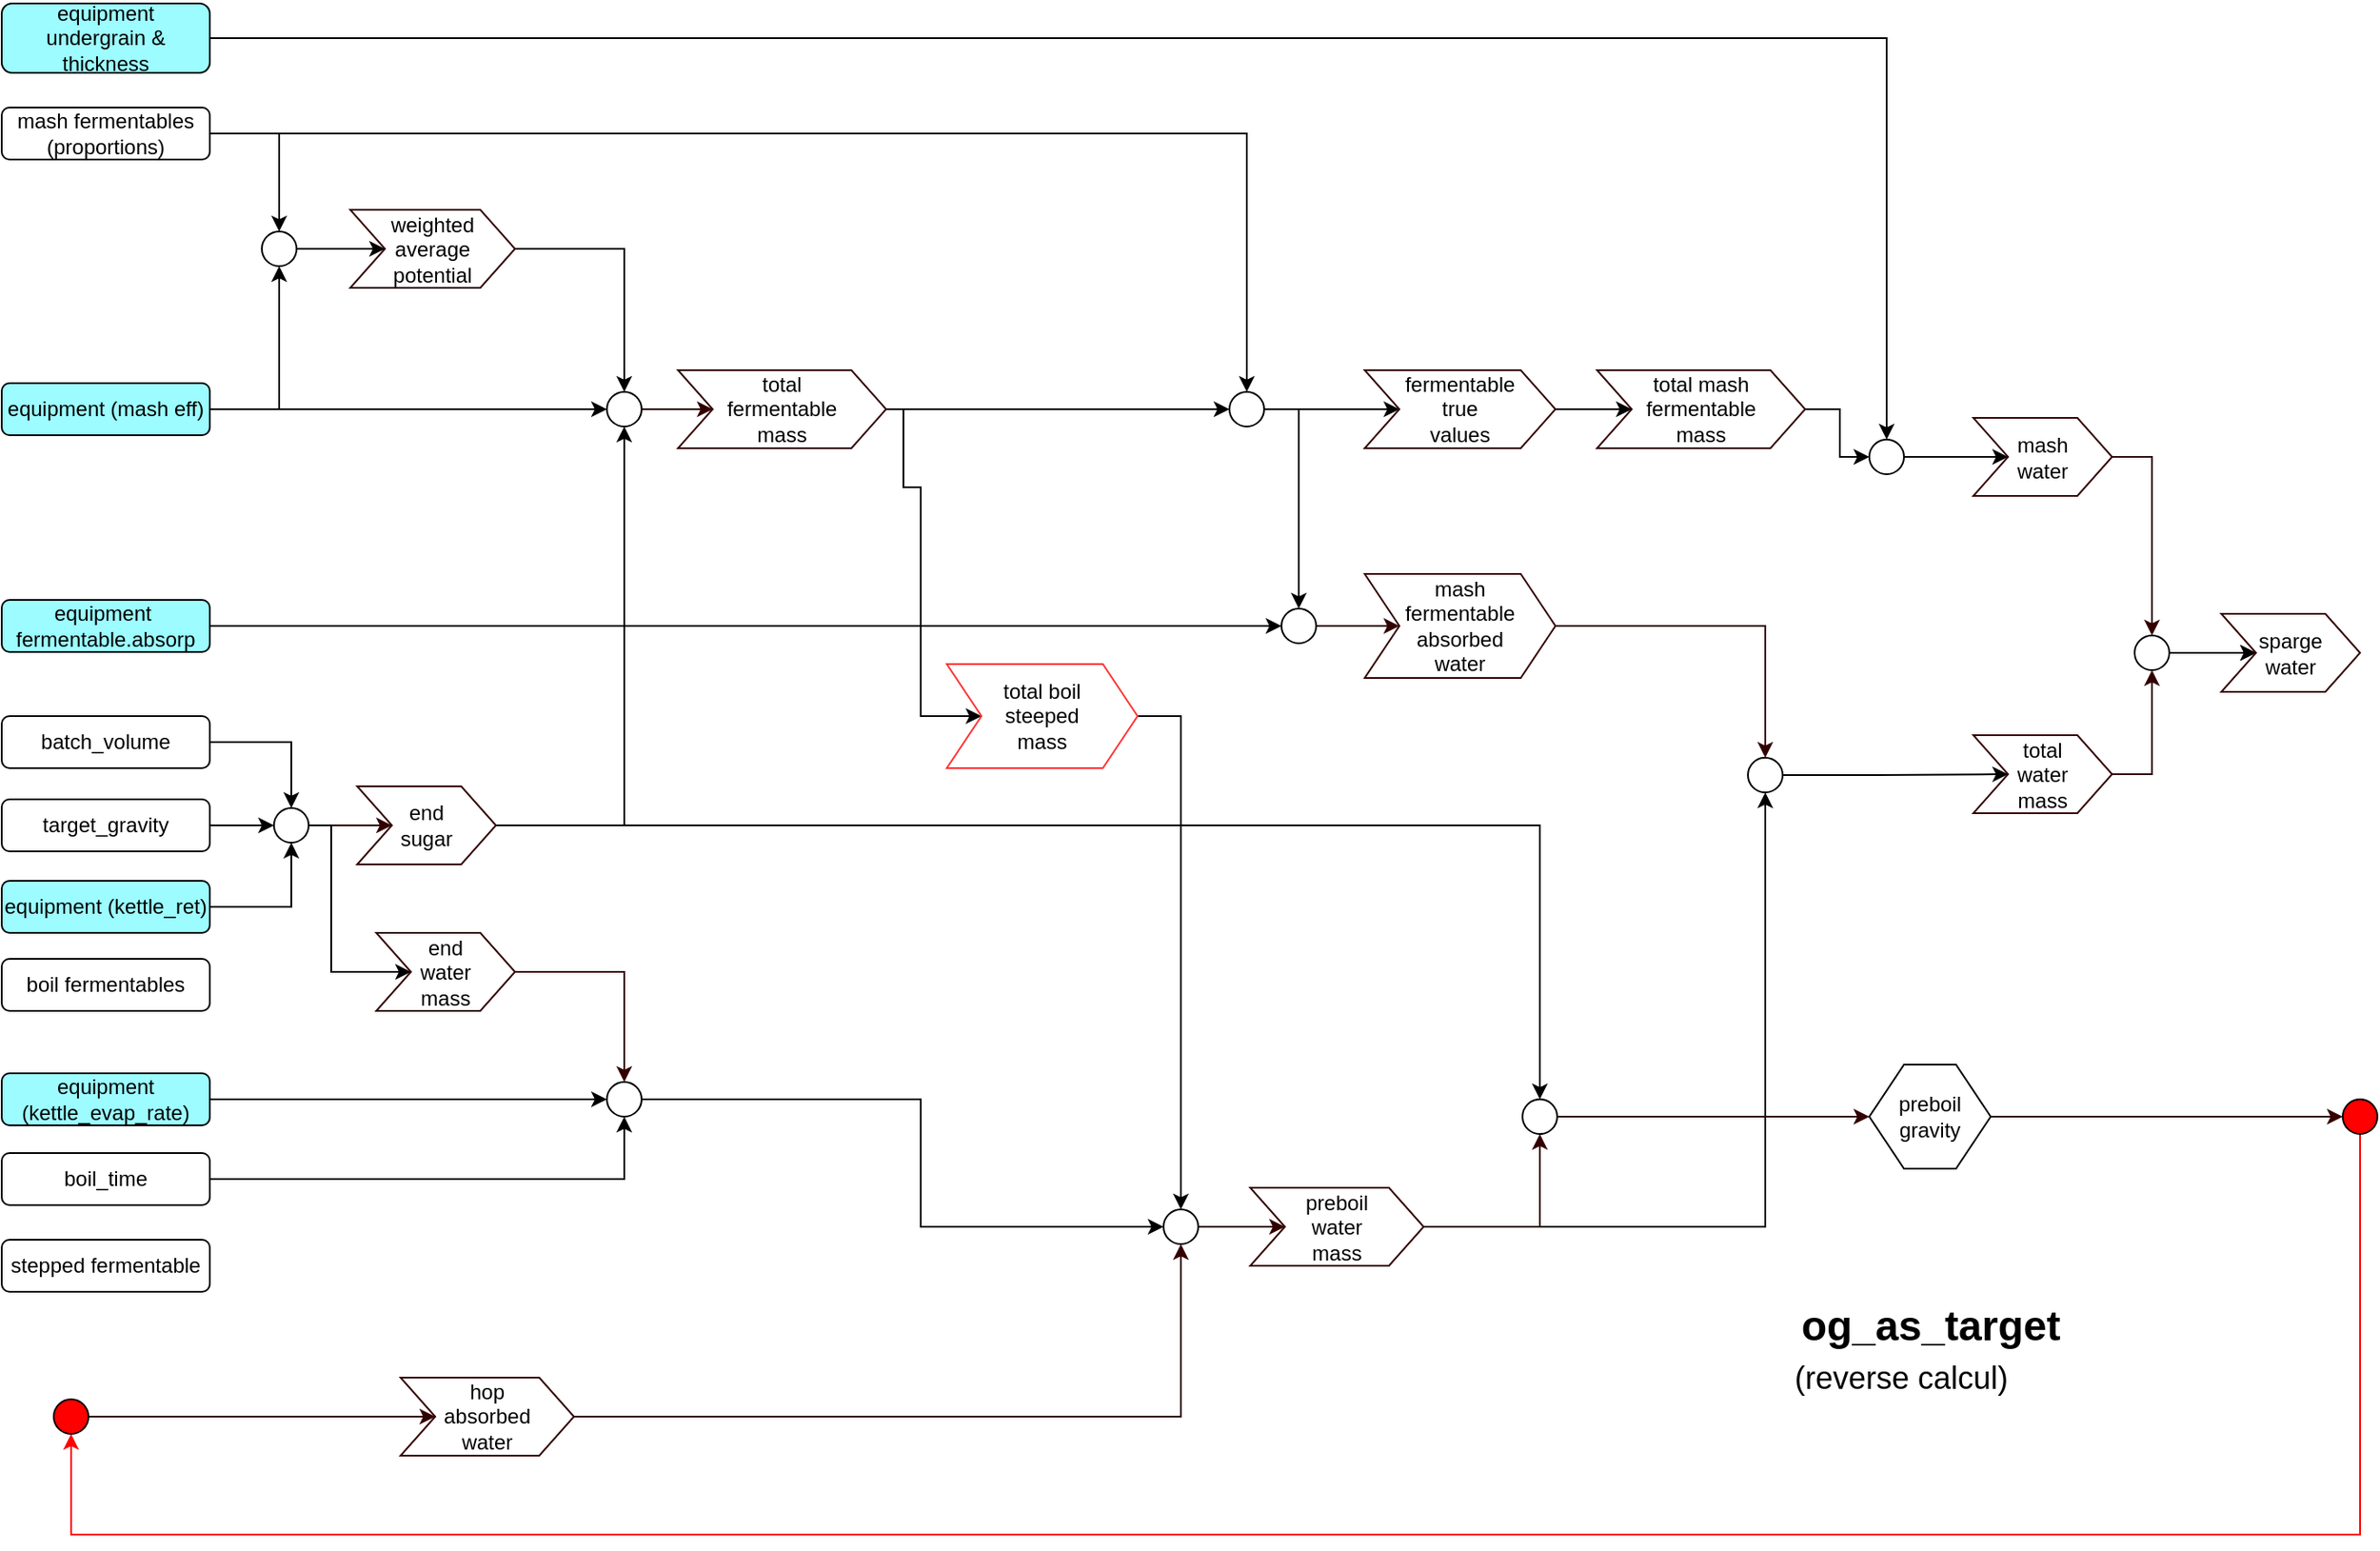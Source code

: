 <mxfile version="20.8.10" type="device"><diagram name="Page-1" id="UK92FLJM5E5KRSDCl4uf"><mxGraphModel dx="2074" dy="1198" grid="1" gridSize="10" guides="1" tooltips="1" connect="1" arrows="1" fold="1" page="1" pageScale="1" pageWidth="4681" pageHeight="3300" math="0" shadow="0"><root><mxCell id="0"/><mxCell id="1" parent="0"/><mxCell id="toqTpZiouw5fdcBFC_iM-20" style="edgeStyle=orthogonalEdgeStyle;rounded=0;orthogonalLoop=1;jettySize=auto;html=1;exitX=1;exitY=0.5;exitDx=0;exitDy=0;entryX=0.5;entryY=0;entryDx=0;entryDy=0;" parent="1" source="toqTpZiouw5fdcBFC_iM-5" target="toqTpZiouw5fdcBFC_iM-16" edge="1"><mxGeometry relative="1" as="geometry"/></mxCell><mxCell id="toqTpZiouw5fdcBFC_iM-5" value="batch_volume" style="rounded=1;whiteSpace=wrap;html=1;" parent="1" vertex="1"><mxGeometry x="10" y="421" width="120" height="30" as="geometry"/></mxCell><mxCell id="toqTpZiouw5fdcBFC_iM-18" style="edgeStyle=orthogonalEdgeStyle;rounded=0;orthogonalLoop=1;jettySize=auto;html=1;exitX=1;exitY=0.5;exitDx=0;exitDy=0;entryX=0;entryY=0.5;entryDx=0;entryDy=0;" parent="1" source="toqTpZiouw5fdcBFC_iM-6" target="toqTpZiouw5fdcBFC_iM-16" edge="1"><mxGeometry relative="1" as="geometry"><mxPoint x="190" y="96.952" as="targetPoint"/></mxGeometry></mxCell><mxCell id="toqTpZiouw5fdcBFC_iM-6" value="target_gravity" style="rounded=1;whiteSpace=wrap;html=1;" parent="1" vertex="1"><mxGeometry x="10" y="469" width="120" height="30" as="geometry"/></mxCell><mxCell id="toqTpZiouw5fdcBFC_iM-19" style="edgeStyle=orthogonalEdgeStyle;rounded=0;orthogonalLoop=1;jettySize=auto;html=1;exitX=1;exitY=0.5;exitDx=0;exitDy=0;entryX=0.5;entryY=1;entryDx=0;entryDy=0;" parent="1" source="toqTpZiouw5fdcBFC_iM-9" target="toqTpZiouw5fdcBFC_iM-16" edge="1"><mxGeometry relative="1" as="geometry"/></mxCell><mxCell id="toqTpZiouw5fdcBFC_iM-9" value="equipment (kettle_ret)" style="rounded=1;whiteSpace=wrap;html=1;fillColor=#9CFCFF;" parent="1" vertex="1"><mxGeometry x="10" y="516" width="120" height="30" as="geometry"/></mxCell><mxCell id="q1qbBVMWvFaWI6HLYUOO-2" style="edgeStyle=orthogonalEdgeStyle;rounded=0;orthogonalLoop=1;jettySize=auto;html=1;exitX=1;exitY=0.5;exitDx=0;exitDy=0;entryX=0;entryY=0.5;entryDx=0;entryDy=0;strokeColor=#330000;" parent="1" source="toqTpZiouw5fdcBFC_iM-16" target="q1qbBVMWvFaWI6HLYUOO-1" edge="1"><mxGeometry relative="1" as="geometry"/></mxCell><mxCell id="s1BNw1cGBa8xR3kwshVh-38" style="edgeStyle=orthogonalEdgeStyle;rounded=0;orthogonalLoop=1;jettySize=auto;html=1;exitX=1;exitY=0.5;exitDx=0;exitDy=0;entryX=0;entryY=0.5;entryDx=0;entryDy=0;" edge="1" parent="1" source="toqTpZiouw5fdcBFC_iM-16" target="q1qbBVMWvFaWI6HLYUOO-35"><mxGeometry relative="1" as="geometry"><Array as="points"><mxPoint x="200" y="484"/><mxPoint x="200" y="569"/></Array></mxGeometry></mxCell><mxCell id="toqTpZiouw5fdcBFC_iM-16" value="" style="ellipse;whiteSpace=wrap;html=1;aspect=fixed;" parent="1" vertex="1"><mxGeometry x="167" y="474" width="20" height="20" as="geometry"/></mxCell><mxCell id="toqTpZiouw5fdcBFC_iM-22" value="boil fermentables" style="rounded=1;whiteSpace=wrap;html=1;" parent="1" vertex="1"><mxGeometry x="10" y="561" width="120" height="30" as="geometry"/></mxCell><mxCell id="s1BNw1cGBa8xR3kwshVh-28" style="edgeStyle=orthogonalEdgeStyle;rounded=0;orthogonalLoop=1;jettySize=auto;html=1;exitX=1;exitY=0.5;exitDx=0;exitDy=0;entryX=0.5;entryY=0;entryDx=0;entryDy=0;" edge="1" parent="1" source="toqTpZiouw5fdcBFC_iM-31" target="toqTpZiouw5fdcBFC_iM-46"><mxGeometry relative="1" as="geometry"/></mxCell><mxCell id="s1BNw1cGBa8xR3kwshVh-35" style="edgeStyle=orthogonalEdgeStyle;rounded=0;orthogonalLoop=1;jettySize=auto;html=1;exitX=1;exitY=0.5;exitDx=0;exitDy=0;entryX=0.5;entryY=0;entryDx=0;entryDy=0;" edge="1" parent="1" source="toqTpZiouw5fdcBFC_iM-31" target="s1BNw1cGBa8xR3kwshVh-32"><mxGeometry relative="1" as="geometry"/></mxCell><mxCell id="toqTpZiouw5fdcBFC_iM-31" value="mash fermentables (proportions)" style="rounded=1;whiteSpace=wrap;html=1;" parent="1" vertex="1"><mxGeometry x="10" y="70" width="120" height="30" as="geometry"/></mxCell><mxCell id="toqTpZiouw5fdcBFC_iM-43" style="edgeStyle=orthogonalEdgeStyle;rounded=0;orthogonalLoop=1;jettySize=auto;html=1;exitX=1;exitY=0.5;exitDx=0;exitDy=0;entryX=0;entryY=0.5;entryDx=0;entryDy=0;" parent="1" source="toqTpZiouw5fdcBFC_iM-32" target="toqTpZiouw5fdcBFC_iM-33" edge="1"><mxGeometry relative="1" as="geometry"><mxPoint x="130" y="244" as="sourcePoint"/></mxGeometry></mxCell><mxCell id="s1BNw1cGBa8xR3kwshVh-34" style="edgeStyle=orthogonalEdgeStyle;rounded=0;orthogonalLoop=1;jettySize=auto;html=1;exitX=1;exitY=0.5;exitDx=0;exitDy=0;entryX=0.5;entryY=1;entryDx=0;entryDy=0;" edge="1" parent="1" source="toqTpZiouw5fdcBFC_iM-32" target="s1BNw1cGBa8xR3kwshVh-32"><mxGeometry relative="1" as="geometry"><mxPoint x="130" y="244" as="sourcePoint"/></mxGeometry></mxCell><mxCell id="toqTpZiouw5fdcBFC_iM-32" value="equipment (mash eff)" style="rounded=1;whiteSpace=wrap;html=1;fillColor=#9CFCFF;" parent="1" vertex="1"><mxGeometry x="10" y="229" width="120" height="30" as="geometry"/></mxCell><mxCell id="q1qbBVMWvFaWI6HLYUOO-34" style="edgeStyle=orthogonalEdgeStyle;rounded=0;orthogonalLoop=1;jettySize=auto;html=1;exitX=1;exitY=0.5;exitDx=0;exitDy=0;entryX=0;entryY=0.5;entryDx=0;entryDy=0;strokeColor=#330000;" parent="1" source="toqTpZiouw5fdcBFC_iM-33" target="q1qbBVMWvFaWI6HLYUOO-33" edge="1"><mxGeometry relative="1" as="geometry"/></mxCell><mxCell id="toqTpZiouw5fdcBFC_iM-33" value="" style="ellipse;whiteSpace=wrap;html=1;aspect=fixed;" parent="1" vertex="1"><mxGeometry x="359" y="234" width="20" height="20" as="geometry"/></mxCell><mxCell id="s1BNw1cGBa8xR3kwshVh-29" style="edgeStyle=orthogonalEdgeStyle;rounded=0;orthogonalLoop=1;jettySize=auto;html=1;exitX=1;exitY=0.5;exitDx=0;exitDy=0;entryX=0.5;entryY=0;entryDx=0;entryDy=0;" edge="1" parent="1" source="toqTpZiouw5fdcBFC_iM-46" target="toqTpZiouw5fdcBFC_iM-56"><mxGeometry relative="1" as="geometry"/></mxCell><mxCell id="s1BNw1cGBa8xR3kwshVh-36" style="edgeStyle=orthogonalEdgeStyle;rounded=0;orthogonalLoop=1;jettySize=auto;html=1;exitX=1;exitY=0.5;exitDx=0;exitDy=0;entryX=0;entryY=0.5;entryDx=0;entryDy=0;" edge="1" parent="1" source="toqTpZiouw5fdcBFC_iM-46" target="q1qbBVMWvFaWI6HLYUOO-15"><mxGeometry relative="1" as="geometry"/></mxCell><mxCell id="toqTpZiouw5fdcBFC_iM-46" value="" style="ellipse;whiteSpace=wrap;html=1;aspect=fixed;" parent="1" vertex="1"><mxGeometry x="718" y="234" width="20" height="20" as="geometry"/></mxCell><mxCell id="toqTpZiouw5fdcBFC_iM-58" style="edgeStyle=orthogonalEdgeStyle;rounded=0;orthogonalLoop=1;jettySize=auto;html=1;exitX=1;exitY=0.5;exitDx=0;exitDy=0;entryX=0;entryY=0.5;entryDx=0;entryDy=0;" parent="1" source="toqTpZiouw5fdcBFC_iM-55" target="toqTpZiouw5fdcBFC_iM-56" edge="1"><mxGeometry relative="1" as="geometry"/></mxCell><mxCell id="toqTpZiouw5fdcBFC_iM-55" value="equipment&amp;nbsp;&lt;br&gt;fermentable.absorp&lt;br&gt;" style="rounded=1;whiteSpace=wrap;html=1;fillColor=#9CFCFF;" parent="1" vertex="1"><mxGeometry x="10" y="354" width="120" height="30" as="geometry"/></mxCell><mxCell id="q1qbBVMWvFaWI6HLYUOO-24" style="edgeStyle=orthogonalEdgeStyle;rounded=0;orthogonalLoop=1;jettySize=auto;html=1;exitX=1;exitY=0.5;exitDx=0;exitDy=0;entryX=0;entryY=0.5;entryDx=0;entryDy=0;strokeColor=#330000;" parent="1" source="toqTpZiouw5fdcBFC_iM-56" target="q1qbBVMWvFaWI6HLYUOO-22" edge="1"><mxGeometry relative="1" as="geometry"/></mxCell><mxCell id="toqTpZiouw5fdcBFC_iM-56" value="" style="ellipse;whiteSpace=wrap;html=1;aspect=fixed;" parent="1" vertex="1"><mxGeometry x="748" y="359" width="20" height="20" as="geometry"/></mxCell><mxCell id="toqTpZiouw5fdcBFC_iM-63" style="edgeStyle=orthogonalEdgeStyle;rounded=0;orthogonalLoop=1;jettySize=auto;html=1;exitX=1;exitY=0.5;exitDx=0;exitDy=0;entryX=0;entryY=0.5;entryDx=0;entryDy=0;" parent="1" source="toqTpZiouw5fdcBFC_iM-60" target="toqTpZiouw5fdcBFC_iM-62" edge="1"><mxGeometry relative="1" as="geometry"/></mxCell><mxCell id="toqTpZiouw5fdcBFC_iM-60" value="equipment (kettle_evap_rate)" style="rounded=1;whiteSpace=wrap;html=1;fillColor=#9CFCFF;" parent="1" vertex="1"><mxGeometry x="10" y="627" width="120" height="30" as="geometry"/></mxCell><mxCell id="toqTpZiouw5fdcBFC_iM-64" style="edgeStyle=orthogonalEdgeStyle;rounded=0;orthogonalLoop=1;jettySize=auto;html=1;exitX=1;exitY=0.5;exitDx=0;exitDy=0;entryX=0.5;entryY=1;entryDx=0;entryDy=0;" parent="1" source="toqTpZiouw5fdcBFC_iM-61" target="toqTpZiouw5fdcBFC_iM-62" edge="1"><mxGeometry relative="1" as="geometry"/></mxCell><mxCell id="toqTpZiouw5fdcBFC_iM-61" value="boil_time" style="rounded=1;whiteSpace=wrap;html=1;" parent="1" vertex="1"><mxGeometry x="10" y="673" width="120" height="30" as="geometry"/></mxCell><mxCell id="Nu3i2_rFIeKhpyWqW1h5-25" style="edgeStyle=orthogonalEdgeStyle;rounded=0;orthogonalLoop=1;jettySize=auto;html=1;exitX=1;exitY=0.5;exitDx=0;exitDy=0;entryX=0;entryY=0.5;entryDx=0;entryDy=0;" parent="1" source="toqTpZiouw5fdcBFC_iM-62" target="Nu3i2_rFIeKhpyWqW1h5-23" edge="1"><mxGeometry relative="1" as="geometry"><mxPoint x="570" y="716" as="targetPoint"/><Array as="points"><mxPoint x="540" y="642"/><mxPoint x="540" y="716"/></Array></mxGeometry></mxCell><mxCell id="toqTpZiouw5fdcBFC_iM-62" value="" style="ellipse;whiteSpace=wrap;html=1;aspect=fixed;" parent="1" vertex="1"><mxGeometry x="359" y="632" width="20" height="20" as="geometry"/></mxCell><mxCell id="toqTpZiouw5fdcBFC_iM-70" style="edgeStyle=orthogonalEdgeStyle;rounded=0;orthogonalLoop=1;jettySize=auto;html=1;exitX=1;exitY=0.5;exitDx=0;exitDy=0;entryX=0.5;entryY=1;entryDx=0;entryDy=0;" parent="1" source="q1qbBVMWvFaWI6HLYUOO-43" target="toqTpZiouw5fdcBFC_iM-68" edge="1"><mxGeometry relative="1" as="geometry"><mxPoint x="710" y="851" as="sourcePoint"/></mxGeometry></mxCell><mxCell id="l-sXHI29ItyVxgs0cerh-2" style="edgeStyle=orthogonalEdgeStyle;rounded=0;orthogonalLoop=1;jettySize=auto;html=1;exitX=1;exitY=0.5;exitDx=0;exitDy=0;entryX=0.5;entryY=1;entryDx=0;entryDy=0;strokeColor=#330000;" parent="1" source="q1qbBVMWvFaWI6HLYUOO-43" target="l-sXHI29ItyVxgs0cerh-3" edge="1"><mxGeometry relative="1" as="geometry"><mxPoint x="850" y="683" as="targetPoint"/><mxPoint x="710" y="738" as="sourcePoint"/></mxGeometry></mxCell><mxCell id="toqTpZiouw5fdcBFC_iM-73" style="edgeStyle=orthogonalEdgeStyle;rounded=0;orthogonalLoop=1;jettySize=auto;html=1;exitX=1;exitY=0.5;exitDx=0;exitDy=0;entryX=0;entryY=0.5;entryDx=0;entryDy=0;" parent="1" source="toqTpZiouw5fdcBFC_iM-68" target="q1qbBVMWvFaWI6HLYUOO-19" edge="1"><mxGeometry relative="1" as="geometry"><mxPoint x="1087" y="620" as="targetPoint"/></mxGeometry></mxCell><mxCell id="toqTpZiouw5fdcBFC_iM-68" value="" style="ellipse;whiteSpace=wrap;html=1;aspect=fixed;" parent="1" vertex="1"><mxGeometry x="1017" y="445" width="20" height="20" as="geometry"/></mxCell><mxCell id="Nu3i2_rFIeKhpyWqW1h5-16" style="edgeStyle=orthogonalEdgeStyle;rounded=0;orthogonalLoop=1;jettySize=auto;html=1;exitX=1;exitY=0.5;exitDx=0;exitDy=0;entryX=0;entryY=0.5;entryDx=0;entryDy=0;" parent="1" source="toqTpZiouw5fdcBFC_iM-74" target="q1qbBVMWvFaWI6HLYUOO-21" edge="1"><mxGeometry relative="1" as="geometry"><mxPoint x="1212" y="387" as="targetPoint"/></mxGeometry></mxCell><mxCell id="s1BNw1cGBa8xR3kwshVh-17" value="" style="edgeStyle=orthogonalEdgeStyle;rounded=0;orthogonalLoop=1;jettySize=auto;html=1;" edge="1" parent="1" source="toqTpZiouw5fdcBFC_iM-74" target="q1qbBVMWvFaWI6HLYUOO-21"><mxGeometry relative="1" as="geometry"/></mxCell><mxCell id="toqTpZiouw5fdcBFC_iM-74" value="" style="ellipse;whiteSpace=wrap;html=1;aspect=fixed;" parent="1" vertex="1"><mxGeometry x="1240" y="374.5" width="20" height="20" as="geometry"/></mxCell><mxCell id="s1BNw1cGBa8xR3kwshVh-20" style="edgeStyle=orthogonalEdgeStyle;rounded=0;orthogonalLoop=1;jettySize=auto;html=1;exitX=1;exitY=0.5;exitDx=0;exitDy=0;entryX=0;entryY=0.5;entryDx=0;entryDy=0;" edge="1" parent="1" source="Nu3i2_rFIeKhpyWqW1h5-1" target="q1qbBVMWvFaWI6HLYUOO-16"><mxGeometry relative="1" as="geometry"/></mxCell><mxCell id="Nu3i2_rFIeKhpyWqW1h5-1" value="" style="ellipse;whiteSpace=wrap;html=1;aspect=fixed;" parent="1" vertex="1"><mxGeometry x="1087" y="261.5" width="20" height="20" as="geometry"/></mxCell><mxCell id="Nu3i2_rFIeKhpyWqW1h5-10" style="edgeStyle=orthogonalEdgeStyle;rounded=0;orthogonalLoop=1;jettySize=auto;html=1;exitX=1;exitY=0.5;exitDx=0;exitDy=0;entryX=0.5;entryY=0;entryDx=0;entryDy=0;" parent="1" source="Nu3i2_rFIeKhpyWqW1h5-4" target="Nu3i2_rFIeKhpyWqW1h5-1" edge="1"><mxGeometry relative="1" as="geometry"><Array as="points"><mxPoint x="1097" y="30"/></Array></mxGeometry></mxCell><mxCell id="Nu3i2_rFIeKhpyWqW1h5-4" value="equipment&lt;br&gt;undergrain &amp;amp; thickness" style="rounded=1;whiteSpace=wrap;html=1;fillColor=#9CFCFF;" parent="1" vertex="1"><mxGeometry x="10" y="10" width="120" height="40" as="geometry"/></mxCell><mxCell id="q1qbBVMWvFaWI6HLYUOO-44" style="edgeStyle=orthogonalEdgeStyle;rounded=0;orthogonalLoop=1;jettySize=auto;html=1;exitX=1;exitY=0.5;exitDx=0;exitDy=0;entryX=0;entryY=0.5;entryDx=0;entryDy=0;strokeColor=#330000;" parent="1" source="Nu3i2_rFIeKhpyWqW1h5-23" target="q1qbBVMWvFaWI6HLYUOO-43" edge="1"><mxGeometry relative="1" as="geometry"/></mxCell><mxCell id="Nu3i2_rFIeKhpyWqW1h5-23" value="" style="ellipse;whiteSpace=wrap;html=1;aspect=fixed;" parent="1" vertex="1"><mxGeometry x="680" y="705.5" width="20" height="20" as="geometry"/></mxCell><mxCell id="-zxuneQKlaCuid92PYee-1" value="&lt;font style=&quot;font-size: 24px;&quot;&gt;&lt;b&gt;og_as_target&lt;/b&gt;&lt;/font&gt;" style="text;html=1;align=center;verticalAlign=middle;resizable=0;points=[];autosize=1;strokeColor=none;fillColor=none;" parent="1" vertex="1"><mxGeometry x="1037" y="753" width="170" height="40" as="geometry"/></mxCell><mxCell id="94VZ8IX77C2veFTwHes7-1" value="(reverse calcul)" style="text;html=1;align=center;verticalAlign=middle;resizable=0;points=[];autosize=1;strokeColor=none;fillColor=none;fontSize=18;" parent="1" vertex="1"><mxGeometry x="1030" y="783" width="150" height="40" as="geometry"/></mxCell><mxCell id="q1qbBVMWvFaWI6HLYUOO-30" style="edgeStyle=orthogonalEdgeStyle;rounded=0;orthogonalLoop=1;jettySize=auto;html=1;exitX=1;exitY=0.5;exitDx=0;exitDy=0;entryX=0;entryY=0.5;entryDx=0;entryDy=0;strokeColor=#330000;" parent="1" source="l-sXHI29ItyVxgs0cerh-1" target="q1qbBVMWvFaWI6HLYUOO-29" edge="1"><mxGeometry relative="1" as="geometry"/></mxCell><mxCell id="l-sXHI29ItyVxgs0cerh-1" value="preboil&lt;br&gt;gravity" style="shape=hexagon;perimeter=hexagonPerimeter2;whiteSpace=wrap;html=1;fixedSize=1;" parent="1" vertex="1"><mxGeometry x="1087" y="622" width="70" height="60" as="geometry"/></mxCell><mxCell id="l-sXHI29ItyVxgs0cerh-5" style="edgeStyle=orthogonalEdgeStyle;rounded=0;orthogonalLoop=1;jettySize=auto;html=1;entryX=0;entryY=0.5;entryDx=0;entryDy=0;strokeColor=#330000;fillColor=#F0225F;" parent="1" source="l-sXHI29ItyVxgs0cerh-3" target="l-sXHI29ItyVxgs0cerh-1" edge="1"><mxGeometry relative="1" as="geometry"/></mxCell><mxCell id="l-sXHI29ItyVxgs0cerh-3" value="" style="ellipse;whiteSpace=wrap;html=1;aspect=fixed;" parent="1" vertex="1"><mxGeometry x="887" y="642" width="20" height="20" as="geometry"/></mxCell><mxCell id="q1qbBVMWvFaWI6HLYUOO-27" style="edgeStyle=orthogonalEdgeStyle;rounded=0;orthogonalLoop=1;jettySize=auto;html=1;exitX=1;exitY=0.5;exitDx=0;exitDy=0;entryX=0;entryY=0.5;entryDx=0;entryDy=0;strokeColor=#330000;" parent="1" source="lPr3quHn9LsyGg5I-fWV-1" target="q1qbBVMWvFaWI6HLYUOO-26" edge="1"><mxGeometry relative="1" as="geometry"/></mxCell><mxCell id="lPr3quHn9LsyGg5I-fWV-1" value="" style="ellipse;whiteSpace=wrap;html=1;aspect=fixed;fillColor=#FF0000;" parent="1" vertex="1"><mxGeometry x="40" y="815" width="20" height="20" as="geometry"/></mxCell><mxCell id="s1BNw1cGBa8xR3kwshVh-24" style="edgeStyle=orthogonalEdgeStyle;rounded=0;orthogonalLoop=1;jettySize=auto;html=1;exitX=1;exitY=0.5;exitDx=0;exitDy=0;entryX=0.5;entryY=1;entryDx=0;entryDy=0;" edge="1" parent="1" source="q1qbBVMWvFaWI6HLYUOO-1" target="toqTpZiouw5fdcBFC_iM-33"><mxGeometry relative="1" as="geometry"/></mxCell><mxCell id="s1BNw1cGBa8xR3kwshVh-37" style="edgeStyle=orthogonalEdgeStyle;rounded=0;orthogonalLoop=1;jettySize=auto;html=1;exitX=1;exitY=0.5;exitDx=0;exitDy=0;entryX=0.5;entryY=0;entryDx=0;entryDy=0;" edge="1" parent="1" source="q1qbBVMWvFaWI6HLYUOO-1" target="l-sXHI29ItyVxgs0cerh-3"><mxGeometry relative="1" as="geometry"/></mxCell><mxCell id="q1qbBVMWvFaWI6HLYUOO-1" value="end&lt;br&gt;sugar" style="shape=step;perimeter=stepPerimeter;whiteSpace=wrap;html=1;fixedSize=1;strokeColor=#330000;fillColor=#FFFFFF;" parent="1" vertex="1"><mxGeometry x="215" y="461.5" width="80" height="45" as="geometry"/></mxCell><mxCell id="s1BNw1cGBa8xR3kwshVh-4" style="edgeStyle=orthogonalEdgeStyle;rounded=0;orthogonalLoop=1;jettySize=auto;html=1;exitX=1;exitY=0.5;exitDx=0;exitDy=0;entryX=0;entryY=0.5;entryDx=0;entryDy=0;" edge="1" parent="1" source="q1qbBVMWvFaWI6HLYUOO-9" target="Nu3i2_rFIeKhpyWqW1h5-1"><mxGeometry relative="1" as="geometry"/></mxCell><mxCell id="q1qbBVMWvFaWI6HLYUOO-9" value="total mash&lt;br&gt;fermentable&lt;br&gt;mass" style="shape=step;perimeter=stepPerimeter;whiteSpace=wrap;html=1;fixedSize=1;strokeColor=#330000;fillColor=#FFFFFF;" parent="1" vertex="1"><mxGeometry x="930" y="221.5" width="120" height="45" as="geometry"/></mxCell><mxCell id="s1BNw1cGBa8xR3kwshVh-23" style="edgeStyle=orthogonalEdgeStyle;rounded=0;orthogonalLoop=1;jettySize=auto;html=1;exitX=1;exitY=0.5;exitDx=0;exitDy=0;entryX=0.5;entryY=0;entryDx=0;entryDy=0;" edge="1" parent="1" source="q1qbBVMWvFaWI6HLYUOO-12" target="toqTpZiouw5fdcBFC_iM-33"><mxGeometry relative="1" as="geometry"/></mxCell><mxCell id="q1qbBVMWvFaWI6HLYUOO-12" value="weighted&lt;br&gt;average&lt;br&gt;potential&lt;br&gt;" style="shape=step;perimeter=stepPerimeter;whiteSpace=wrap;html=1;fixedSize=1;strokeColor=#330000;fillColor=#FFFFFF;" parent="1" vertex="1"><mxGeometry x="211" y="129" width="95" height="45" as="geometry"/></mxCell><mxCell id="s1BNw1cGBa8xR3kwshVh-21" style="edgeStyle=orthogonalEdgeStyle;rounded=0;orthogonalLoop=1;jettySize=auto;html=1;exitX=1;exitY=0.5;exitDx=0;exitDy=0;entryX=0;entryY=0.5;entryDx=0;entryDy=0;" edge="1" parent="1" source="q1qbBVMWvFaWI6HLYUOO-15" target="q1qbBVMWvFaWI6HLYUOO-9"><mxGeometry relative="1" as="geometry"/></mxCell><mxCell id="q1qbBVMWvFaWI6HLYUOO-15" value="fermentable&lt;br&gt;true&lt;br&gt;values" style="shape=step;perimeter=stepPerimeter;whiteSpace=wrap;html=1;fixedSize=1;strokeColor=#330000;fillColor=#FFFFFF;" parent="1" vertex="1"><mxGeometry x="796" y="221.5" width="110" height="45" as="geometry"/></mxCell><mxCell id="q1qbBVMWvFaWI6HLYUOO-18" style="edgeStyle=orthogonalEdgeStyle;rounded=0;orthogonalLoop=1;jettySize=auto;html=1;exitX=1;exitY=0.5;exitDx=0;exitDy=0;entryX=0.5;entryY=0;entryDx=0;entryDy=0;strokeColor=#330000;" parent="1" source="q1qbBVMWvFaWI6HLYUOO-16" target="toqTpZiouw5fdcBFC_iM-74" edge="1"><mxGeometry relative="1" as="geometry"/></mxCell><mxCell id="q1qbBVMWvFaWI6HLYUOO-16" value="mash&lt;br&gt;water" style="shape=step;perimeter=stepPerimeter;whiteSpace=wrap;html=1;fixedSize=1;strokeColor=#330000;fillColor=#FFFFFF;" parent="1" vertex="1"><mxGeometry x="1147" y="249" width="80" height="45" as="geometry"/></mxCell><mxCell id="q1qbBVMWvFaWI6HLYUOO-20" style="edgeStyle=orthogonalEdgeStyle;rounded=0;orthogonalLoop=1;jettySize=auto;html=1;exitX=1;exitY=0.5;exitDx=0;exitDy=0;entryX=0.5;entryY=1;entryDx=0;entryDy=0;strokeColor=#330000;" parent="1" source="q1qbBVMWvFaWI6HLYUOO-19" target="toqTpZiouw5fdcBFC_iM-74" edge="1"><mxGeometry relative="1" as="geometry"/></mxCell><mxCell id="q1qbBVMWvFaWI6HLYUOO-21" value="sparge&lt;br&gt;water" style="shape=step;perimeter=stepPerimeter;whiteSpace=wrap;html=1;fixedSize=1;strokeColor=#330000;fillColor=#FFFFFF;" parent="1" vertex="1"><mxGeometry x="1290" y="362" width="80" height="45" as="geometry"/></mxCell><mxCell id="q1qbBVMWvFaWI6HLYUOO-25" style="edgeStyle=orthogonalEdgeStyle;rounded=0;orthogonalLoop=1;jettySize=auto;html=1;exitX=1;exitY=0.5;exitDx=0;exitDy=0;entryX=0.5;entryY=0;entryDx=0;entryDy=0;strokeColor=#330000;" parent="1" source="q1qbBVMWvFaWI6HLYUOO-22" target="toqTpZiouw5fdcBFC_iM-68" edge="1"><mxGeometry relative="1" as="geometry"/></mxCell><mxCell id="q1qbBVMWvFaWI6HLYUOO-22" value="mash&lt;br&gt;fermentable&lt;br&gt;absorbed&lt;br&gt;water" style="shape=step;perimeter=stepPerimeter;whiteSpace=wrap;html=1;fixedSize=1;strokeColor=#330000;fillColor=#FFFFFF;" parent="1" vertex="1"><mxGeometry x="796" y="339" width="110" height="60" as="geometry"/></mxCell><mxCell id="q1qbBVMWvFaWI6HLYUOO-38" style="edgeStyle=orthogonalEdgeStyle;rounded=0;orthogonalLoop=1;jettySize=auto;html=1;exitX=1;exitY=0.5;exitDx=0;exitDy=0;entryX=0.5;entryY=1;entryDx=0;entryDy=0;strokeColor=#330000;" parent="1" source="q1qbBVMWvFaWI6HLYUOO-26" target="Nu3i2_rFIeKhpyWqW1h5-23" edge="1"><mxGeometry relative="1" as="geometry"/></mxCell><mxCell id="q1qbBVMWvFaWI6HLYUOO-26" value="hop&lt;br&gt;absorbed&lt;br&gt;water" style="shape=step;perimeter=stepPerimeter;whiteSpace=wrap;html=1;fixedSize=1;strokeColor=#330000;fillColor=#FFFFFF;" parent="1" vertex="1"><mxGeometry x="240" y="802.5" width="100" height="45" as="geometry"/></mxCell><mxCell id="q1qbBVMWvFaWI6HLYUOO-31" style="edgeStyle=orthogonalEdgeStyle;rounded=0;orthogonalLoop=1;jettySize=auto;html=1;exitX=0.5;exitY=1;exitDx=0;exitDy=0;entryX=0.5;entryY=1;entryDx=0;entryDy=0;strokeColor=#FF0000;" parent="1" source="q1qbBVMWvFaWI6HLYUOO-29" target="lPr3quHn9LsyGg5I-fWV-1" edge="1"><mxGeometry relative="1" as="geometry"><Array as="points"><mxPoint x="1370" y="893"/><mxPoint x="50" y="893"/></Array></mxGeometry></mxCell><mxCell id="q1qbBVMWvFaWI6HLYUOO-29" value="" style="ellipse;whiteSpace=wrap;html=1;aspect=fixed;fillColor=#FF0000;" parent="1" vertex="1"><mxGeometry x="1360" y="642" width="20" height="20" as="geometry"/></mxCell><mxCell id="s1BNw1cGBa8xR3kwshVh-7" style="edgeStyle=orthogonalEdgeStyle;rounded=0;orthogonalLoop=1;jettySize=auto;html=1;exitX=1;exitY=0.5;exitDx=0;exitDy=0;entryX=0;entryY=0.5;entryDx=0;entryDy=0;" edge="1" parent="1" source="q1qbBVMWvFaWI6HLYUOO-33" target="q1qbBVMWvFaWI6HLYUOO-40"><mxGeometry relative="1" as="geometry"><Array as="points"><mxPoint x="530" y="244"/><mxPoint x="530" y="289"/><mxPoint x="540" y="289"/><mxPoint x="540" y="421"/></Array></mxGeometry></mxCell><mxCell id="s1BNw1cGBa8xR3kwshVh-31" style="edgeStyle=orthogonalEdgeStyle;rounded=0;orthogonalLoop=1;jettySize=auto;html=1;exitX=1;exitY=0.5;exitDx=0;exitDy=0;entryX=0;entryY=0.5;entryDx=0;entryDy=0;" edge="1" parent="1" source="q1qbBVMWvFaWI6HLYUOO-33" target="toqTpZiouw5fdcBFC_iM-46"><mxGeometry relative="1" as="geometry"/></mxCell><mxCell id="q1qbBVMWvFaWI6HLYUOO-33" value="total&lt;br&gt;fermentable&lt;br&gt;mass" style="shape=step;perimeter=stepPerimeter;whiteSpace=wrap;html=1;fixedSize=1;strokeColor=#330000;fillColor=#FFFFFF;" parent="1" vertex="1"><mxGeometry x="400" y="221.5" width="120" height="45" as="geometry"/></mxCell><mxCell id="q1qbBVMWvFaWI6HLYUOO-37" style="edgeStyle=orthogonalEdgeStyle;rounded=0;orthogonalLoop=1;jettySize=auto;html=1;exitX=1;exitY=0.5;exitDx=0;exitDy=0;entryX=0.5;entryY=0;entryDx=0;entryDy=0;strokeColor=#330000;" parent="1" source="q1qbBVMWvFaWI6HLYUOO-35" target="toqTpZiouw5fdcBFC_iM-62" edge="1"><mxGeometry relative="1" as="geometry"/></mxCell><mxCell id="q1qbBVMWvFaWI6HLYUOO-39" value="stepped fermentable" style="rounded=1;whiteSpace=wrap;html=1;" parent="1" vertex="1"><mxGeometry x="10" y="723" width="120" height="30" as="geometry"/></mxCell><mxCell id="q1qbBVMWvFaWI6HLYUOO-35" value="end&lt;br&gt;water&lt;br&gt;mass" style="shape=step;perimeter=stepPerimeter;whiteSpace=wrap;html=1;fixedSize=1;strokeColor=#330000;fillColor=#FFFFFF;" parent="1" vertex="1"><mxGeometry x="226" y="546" width="80" height="45" as="geometry"/></mxCell><mxCell id="s1BNw1cGBa8xR3kwshVh-6" style="edgeStyle=orthogonalEdgeStyle;rounded=0;orthogonalLoop=1;jettySize=auto;html=1;exitX=1;exitY=0.5;exitDx=0;exitDy=0;entryX=0.5;entryY=0;entryDx=0;entryDy=0;" edge="1" parent="1" source="q1qbBVMWvFaWI6HLYUOO-40" target="Nu3i2_rFIeKhpyWqW1h5-23"><mxGeometry relative="1" as="geometry"/></mxCell><mxCell id="q1qbBVMWvFaWI6HLYUOO-40" value="total boil&lt;br&gt;steeped&lt;br&gt;mass" style="shape=step;perimeter=stepPerimeter;whiteSpace=wrap;html=1;fixedSize=1;strokeColor=#FF3333;fillColor=#FFFFFF;" parent="1" vertex="1"><mxGeometry x="555" y="391" width="110" height="60" as="geometry"/></mxCell><mxCell id="q1qbBVMWvFaWI6HLYUOO-43" value="preboil&lt;br&gt;water&lt;br&gt;mass" style="shape=step;perimeter=stepPerimeter;whiteSpace=wrap;html=1;fixedSize=1;strokeColor=#330000;fillColor=#FFFFFF;" parent="1" vertex="1"><mxGeometry x="730" y="693" width="100" height="45" as="geometry"/></mxCell><mxCell id="q1qbBVMWvFaWI6HLYUOO-19" value="total&lt;br&gt;water&lt;br&gt;mass" style="shape=step;perimeter=stepPerimeter;whiteSpace=wrap;html=1;fixedSize=1;strokeColor=#330000;fillColor=#FFFFFF;" parent="1" vertex="1"><mxGeometry x="1147" y="432" width="80" height="45" as="geometry"/></mxCell><mxCell id="s1BNw1cGBa8xR3kwshVh-33" style="edgeStyle=orthogonalEdgeStyle;rounded=0;orthogonalLoop=1;jettySize=auto;html=1;exitX=1;exitY=0.5;exitDx=0;exitDy=0;entryX=0;entryY=0.5;entryDx=0;entryDy=0;" edge="1" parent="1" source="s1BNw1cGBa8xR3kwshVh-32" target="q1qbBVMWvFaWI6HLYUOO-12"><mxGeometry relative="1" as="geometry"/></mxCell><mxCell id="s1BNw1cGBa8xR3kwshVh-32" value="" style="ellipse;whiteSpace=wrap;html=1;aspect=fixed;" vertex="1" parent="1"><mxGeometry x="160" y="141.5" width="20" height="20" as="geometry"/></mxCell></root></mxGraphModel></diagram></mxfile>